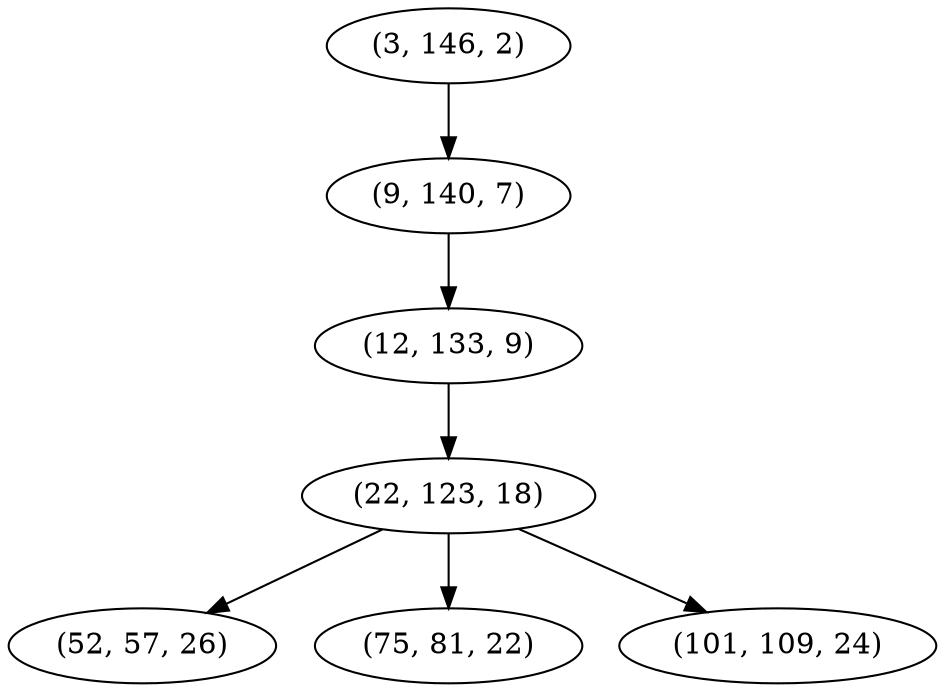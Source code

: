 digraph tree {
    "(3, 146, 2)";
    "(9, 140, 7)";
    "(12, 133, 9)";
    "(22, 123, 18)";
    "(52, 57, 26)";
    "(75, 81, 22)";
    "(101, 109, 24)";
    "(3, 146, 2)" -> "(9, 140, 7)";
    "(9, 140, 7)" -> "(12, 133, 9)";
    "(12, 133, 9)" -> "(22, 123, 18)";
    "(22, 123, 18)" -> "(52, 57, 26)";
    "(22, 123, 18)" -> "(75, 81, 22)";
    "(22, 123, 18)" -> "(101, 109, 24)";
}
